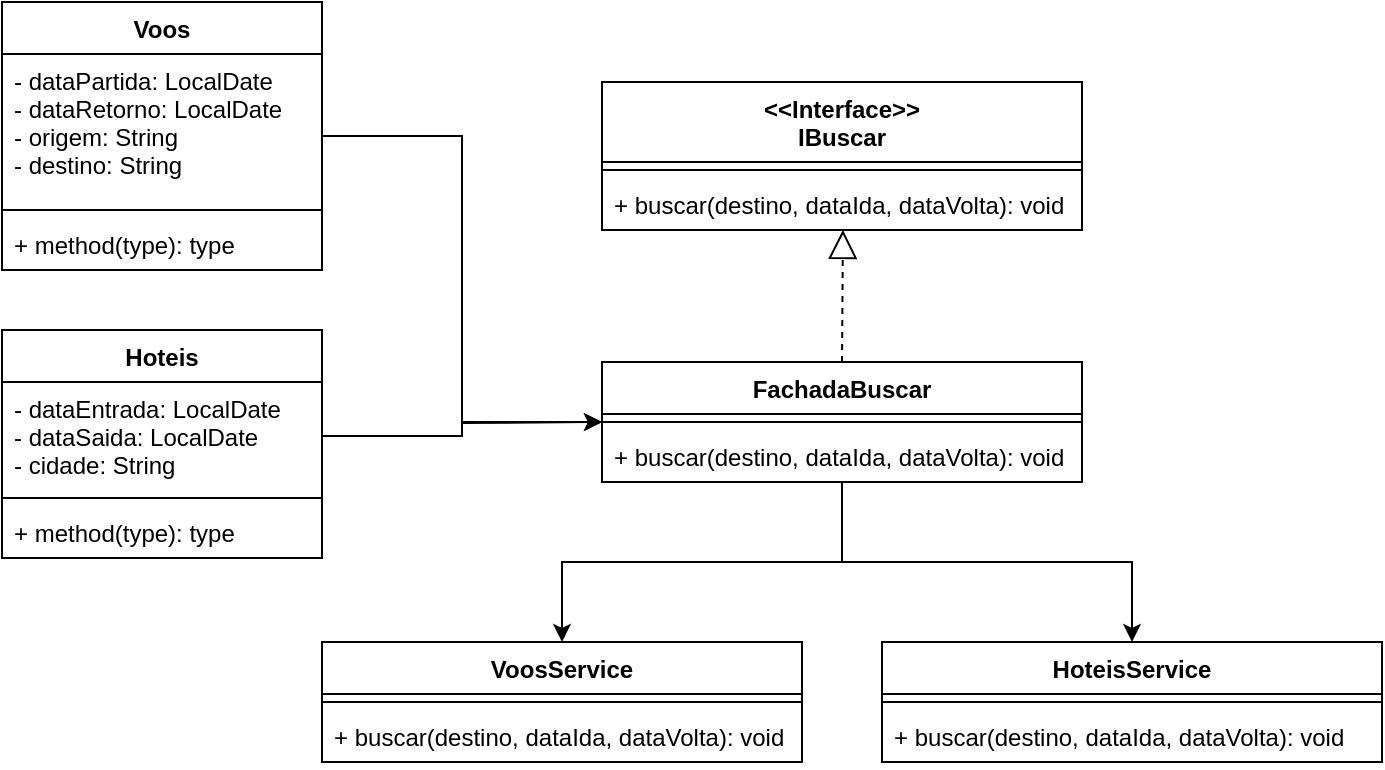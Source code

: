 <mxfile version="15.5.5" type="github">
  <diagram id="R9MYRw9azcCXC3CqLYcP" name="Page-1">
    <mxGraphModel dx="865" dy="514" grid="1" gridSize="10" guides="1" tooltips="1" connect="1" arrows="1" fold="1" page="1" pageScale="1" pageWidth="827" pageHeight="1169" math="0" shadow="0">
      <root>
        <mxCell id="0" />
        <mxCell id="1" parent="0" />
        <mxCell id="80VBCjLkqA4hy0FrvVsQ-38" style="edgeStyle=orthogonalEdgeStyle;rounded=0;orthogonalLoop=1;jettySize=auto;html=1;entryX=0;entryY=0.5;entryDx=0;entryDy=0;" edge="1" parent="1" source="80VBCjLkqA4hy0FrvVsQ-1" target="80VBCjLkqA4hy0FrvVsQ-13">
          <mxGeometry relative="1" as="geometry" />
        </mxCell>
        <mxCell id="80VBCjLkqA4hy0FrvVsQ-1" value="Voos" style="swimlane;fontStyle=1;align=center;verticalAlign=top;childLayout=stackLayout;horizontal=1;startSize=26;horizontalStack=0;resizeParent=1;resizeParentMax=0;resizeLast=0;collapsible=1;marginBottom=0;" vertex="1" parent="1">
          <mxGeometry x="80" y="70" width="160" height="134" as="geometry" />
        </mxCell>
        <mxCell id="80VBCjLkqA4hy0FrvVsQ-2" value="- dataPartida: LocalDate&#xa;- dataRetorno: LocalDate&#xa;- origem: String&#xa;- destino: String" style="text;strokeColor=none;fillColor=none;align=left;verticalAlign=top;spacingLeft=4;spacingRight=4;overflow=hidden;rotatable=0;points=[[0,0.5],[1,0.5]];portConstraint=eastwest;" vertex="1" parent="80VBCjLkqA4hy0FrvVsQ-1">
          <mxGeometry y="26" width="160" height="74" as="geometry" />
        </mxCell>
        <mxCell id="80VBCjLkqA4hy0FrvVsQ-3" value="" style="line;strokeWidth=1;fillColor=none;align=left;verticalAlign=middle;spacingTop=-1;spacingLeft=3;spacingRight=3;rotatable=0;labelPosition=right;points=[];portConstraint=eastwest;" vertex="1" parent="80VBCjLkqA4hy0FrvVsQ-1">
          <mxGeometry y="100" width="160" height="8" as="geometry" />
        </mxCell>
        <mxCell id="80VBCjLkqA4hy0FrvVsQ-4" value="+ method(type): type" style="text;strokeColor=none;fillColor=none;align=left;verticalAlign=top;spacingLeft=4;spacingRight=4;overflow=hidden;rotatable=0;points=[[0,0.5],[1,0.5]];portConstraint=eastwest;" vertex="1" parent="80VBCjLkqA4hy0FrvVsQ-1">
          <mxGeometry y="108" width="160" height="26" as="geometry" />
        </mxCell>
        <mxCell id="80VBCjLkqA4hy0FrvVsQ-5" value="Hoteis" style="swimlane;fontStyle=1;align=center;verticalAlign=top;childLayout=stackLayout;horizontal=1;startSize=26;horizontalStack=0;resizeParent=1;resizeParentMax=0;resizeLast=0;collapsible=1;marginBottom=0;" vertex="1" parent="1">
          <mxGeometry x="80" y="234" width="160" height="114" as="geometry" />
        </mxCell>
        <mxCell id="80VBCjLkqA4hy0FrvVsQ-6" value="- dataEntrada: LocalDate&#xa;- dataSaida: LocalDate&#xa;- cidade: String" style="text;strokeColor=none;fillColor=none;align=left;verticalAlign=top;spacingLeft=4;spacingRight=4;overflow=hidden;rotatable=0;points=[[0,0.5],[1,0.5]];portConstraint=eastwest;" vertex="1" parent="80VBCjLkqA4hy0FrvVsQ-5">
          <mxGeometry y="26" width="160" height="54" as="geometry" />
        </mxCell>
        <mxCell id="80VBCjLkqA4hy0FrvVsQ-7" value="" style="line;strokeWidth=1;fillColor=none;align=left;verticalAlign=middle;spacingTop=-1;spacingLeft=3;spacingRight=3;rotatable=0;labelPosition=right;points=[];portConstraint=eastwest;" vertex="1" parent="80VBCjLkqA4hy0FrvVsQ-5">
          <mxGeometry y="80" width="160" height="8" as="geometry" />
        </mxCell>
        <mxCell id="80VBCjLkqA4hy0FrvVsQ-8" value="+ method(type): type" style="text;strokeColor=none;fillColor=none;align=left;verticalAlign=top;spacingLeft=4;spacingRight=4;overflow=hidden;rotatable=0;points=[[0,0.5],[1,0.5]];portConstraint=eastwest;" vertex="1" parent="80VBCjLkqA4hy0FrvVsQ-5">
          <mxGeometry y="88" width="160" height="26" as="geometry" />
        </mxCell>
        <mxCell id="80VBCjLkqA4hy0FrvVsQ-9" value="&lt;&lt;Interface&gt;&gt;&#xa;IBuscar" style="swimlane;fontStyle=1;align=center;verticalAlign=top;childLayout=stackLayout;horizontal=1;startSize=40;horizontalStack=0;resizeParent=1;resizeParentMax=0;resizeLast=0;collapsible=1;marginBottom=0;" vertex="1" parent="1">
          <mxGeometry x="380" y="110" width="240" height="74" as="geometry" />
        </mxCell>
        <mxCell id="80VBCjLkqA4hy0FrvVsQ-11" value="" style="line;strokeWidth=1;fillColor=none;align=left;verticalAlign=middle;spacingTop=-1;spacingLeft=3;spacingRight=3;rotatable=0;labelPosition=right;points=[];portConstraint=eastwest;" vertex="1" parent="80VBCjLkqA4hy0FrvVsQ-9">
          <mxGeometry y="40" width="240" height="8" as="geometry" />
        </mxCell>
        <mxCell id="80VBCjLkqA4hy0FrvVsQ-12" value="+ buscar(destino, dataIda, dataVolta): void" style="text;strokeColor=none;fillColor=none;align=left;verticalAlign=top;spacingLeft=4;spacingRight=4;overflow=hidden;rotatable=0;points=[[0,0.5],[1,0.5]];portConstraint=eastwest;" vertex="1" parent="80VBCjLkqA4hy0FrvVsQ-9">
          <mxGeometry y="48" width="240" height="26" as="geometry" />
        </mxCell>
        <mxCell id="80VBCjLkqA4hy0FrvVsQ-36" style="edgeStyle=orthogonalEdgeStyle;rounded=0;orthogonalLoop=1;jettySize=auto;html=1;" edge="1" parent="1" source="80VBCjLkqA4hy0FrvVsQ-13" target="80VBCjLkqA4hy0FrvVsQ-28">
          <mxGeometry relative="1" as="geometry" />
        </mxCell>
        <mxCell id="80VBCjLkqA4hy0FrvVsQ-13" value="FachadaBuscar" style="swimlane;fontStyle=1;align=center;verticalAlign=top;childLayout=stackLayout;horizontal=1;startSize=26;horizontalStack=0;resizeParent=1;resizeParentMax=0;resizeLast=0;collapsible=1;marginBottom=0;" vertex="1" parent="1">
          <mxGeometry x="380" y="250" width="240" height="60" as="geometry" />
        </mxCell>
        <mxCell id="80VBCjLkqA4hy0FrvVsQ-15" value="" style="line;strokeWidth=1;fillColor=none;align=left;verticalAlign=middle;spacingTop=-1;spacingLeft=3;spacingRight=3;rotatable=0;labelPosition=right;points=[];portConstraint=eastwest;" vertex="1" parent="80VBCjLkqA4hy0FrvVsQ-13">
          <mxGeometry y="26" width="240" height="8" as="geometry" />
        </mxCell>
        <mxCell id="80VBCjLkqA4hy0FrvVsQ-16" value="+ buscar(destino, dataIda, dataVolta): void" style="text;strokeColor=none;fillColor=none;align=left;verticalAlign=top;spacingLeft=4;spacingRight=4;overflow=hidden;rotatable=0;points=[[0,0.5],[1,0.5]];portConstraint=eastwest;" vertex="1" parent="80VBCjLkqA4hy0FrvVsQ-13">
          <mxGeometry y="34" width="240" height="26" as="geometry" />
        </mxCell>
        <mxCell id="80VBCjLkqA4hy0FrvVsQ-17" value="" style="endArrow=block;dashed=1;endFill=0;endSize=12;html=1;rounded=0;exitX=0.5;exitY=0;exitDx=0;exitDy=0;entryX=0.502;entryY=0.997;entryDx=0;entryDy=0;entryPerimeter=0;" edge="1" parent="1" source="80VBCjLkqA4hy0FrvVsQ-13" target="80VBCjLkqA4hy0FrvVsQ-12">
          <mxGeometry width="160" relative="1" as="geometry">
            <mxPoint x="610" y="210" as="sourcePoint" />
            <mxPoint x="500" y="200" as="targetPoint" />
          </mxGeometry>
        </mxCell>
        <mxCell id="80VBCjLkqA4hy0FrvVsQ-24" value="VoosService" style="swimlane;fontStyle=1;align=center;verticalAlign=top;childLayout=stackLayout;horizontal=1;startSize=26;horizontalStack=0;resizeParent=1;resizeParentMax=0;resizeLast=0;collapsible=1;marginBottom=0;" vertex="1" parent="1">
          <mxGeometry x="240" y="390" width="240" height="60" as="geometry" />
        </mxCell>
        <mxCell id="80VBCjLkqA4hy0FrvVsQ-26" value="" style="line;strokeWidth=1;fillColor=none;align=left;verticalAlign=middle;spacingTop=-1;spacingLeft=3;spacingRight=3;rotatable=0;labelPosition=right;points=[];portConstraint=eastwest;" vertex="1" parent="80VBCjLkqA4hy0FrvVsQ-24">
          <mxGeometry y="26" width="240" height="8" as="geometry" />
        </mxCell>
        <mxCell id="80VBCjLkqA4hy0FrvVsQ-27" value="+ buscar(destino, dataIda, dataVolta): void" style="text;strokeColor=none;fillColor=none;align=left;verticalAlign=top;spacingLeft=4;spacingRight=4;overflow=hidden;rotatable=0;points=[[0,0.5],[1,0.5]];portConstraint=eastwest;" vertex="1" parent="80VBCjLkqA4hy0FrvVsQ-24">
          <mxGeometry y="34" width="240" height="26" as="geometry" />
        </mxCell>
        <mxCell id="80VBCjLkqA4hy0FrvVsQ-28" value="HoteisService" style="swimlane;fontStyle=1;align=center;verticalAlign=top;childLayout=stackLayout;horizontal=1;startSize=26;horizontalStack=0;resizeParent=1;resizeParentMax=0;resizeLast=0;collapsible=1;marginBottom=0;" vertex="1" parent="1">
          <mxGeometry x="520" y="390" width="250" height="60" as="geometry" />
        </mxCell>
        <mxCell id="80VBCjLkqA4hy0FrvVsQ-30" value="" style="line;strokeWidth=1;fillColor=none;align=left;verticalAlign=middle;spacingTop=-1;spacingLeft=3;spacingRight=3;rotatable=0;labelPosition=right;points=[];portConstraint=eastwest;" vertex="1" parent="80VBCjLkqA4hy0FrvVsQ-28">
          <mxGeometry y="26" width="250" height="8" as="geometry" />
        </mxCell>
        <mxCell id="80VBCjLkqA4hy0FrvVsQ-31" value="+ buscar(destino, dataIda, dataVolta): void" style="text;strokeColor=none;fillColor=none;align=left;verticalAlign=top;spacingLeft=4;spacingRight=4;overflow=hidden;rotatable=0;points=[[0,0.5],[1,0.5]];portConstraint=eastwest;" vertex="1" parent="80VBCjLkqA4hy0FrvVsQ-28">
          <mxGeometry y="34" width="250" height="26" as="geometry" />
        </mxCell>
        <mxCell id="80VBCjLkqA4hy0FrvVsQ-37" style="edgeStyle=orthogonalEdgeStyle;rounded=0;orthogonalLoop=1;jettySize=auto;html=1;entryX=0.5;entryY=0;entryDx=0;entryDy=0;" edge="1" parent="1" target="80VBCjLkqA4hy0FrvVsQ-24">
          <mxGeometry relative="1" as="geometry">
            <mxPoint x="500" y="320" as="sourcePoint" />
            <Array as="points">
              <mxPoint x="500" y="350" />
              <mxPoint x="360" y="350" />
            </Array>
          </mxGeometry>
        </mxCell>
        <mxCell id="80VBCjLkqA4hy0FrvVsQ-39" style="edgeStyle=orthogonalEdgeStyle;rounded=0;orthogonalLoop=1;jettySize=auto;html=1;" edge="1" parent="1" source="80VBCjLkqA4hy0FrvVsQ-6">
          <mxGeometry relative="1" as="geometry">
            <mxPoint x="380" y="280" as="targetPoint" />
          </mxGeometry>
        </mxCell>
      </root>
    </mxGraphModel>
  </diagram>
</mxfile>
